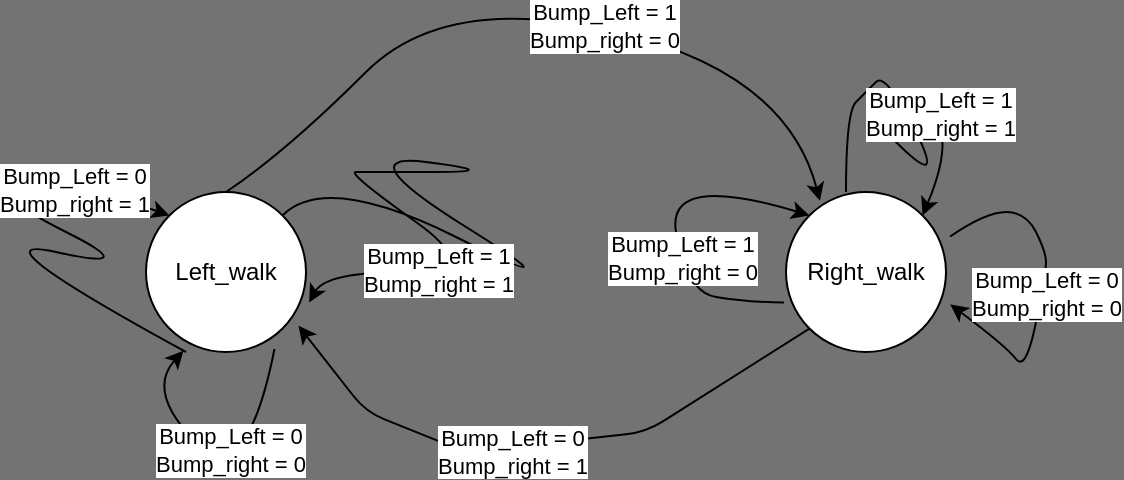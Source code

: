 <mxfile>
    <diagram id="0RaGL9G3iHv2ALPHQWGb" name="第 1 页">
        <mxGraphModel dx="887" dy="672" grid="1" gridSize="10" guides="1" tooltips="1" connect="1" arrows="1" fold="1" page="1" pageScale="1" pageWidth="827" pageHeight="1169" background="#737373" math="0" shadow="0">
            <root>
                <mxCell id="0"/>
                <mxCell id="1" parent="0"/>
                <mxCell id="2" value="Left_walk" style="ellipse;whiteSpace=wrap;html=1;aspect=fixed;fontColor=#000000;" parent="1" vertex="1">
                    <mxGeometry x="250" y="340" width="80" height="80" as="geometry"/>
                </mxCell>
                <mxCell id="7" style="edgeStyle=none;html=1;exitX=0;exitY=1;exitDx=0;exitDy=0;entryX=0.953;entryY=0.836;entryDx=0;entryDy=0;entryPerimeter=0;fontColor=#000000;" parent="1" source="3" target="2" edge="1">
                    <mxGeometry relative="1" as="geometry">
                        <Array as="points">
                            <mxPoint x="500" y="460"/>
                            <mxPoint x="410" y="470"/>
                            <mxPoint x="360" y="450"/>
                        </Array>
                    </mxGeometry>
                </mxCell>
                <mxCell id="8" value="Text" style="edgeLabel;html=1;align=center;verticalAlign=middle;resizable=0;points=[];fontColor=#000000;" parent="7" vertex="1" connectable="0">
                    <mxGeometry x="0.111" y="3" relative="1" as="geometry">
                        <mxPoint as="offset"/>
                    </mxGeometry>
                </mxCell>
                <mxCell id="9" value="Text" style="edgeLabel;html=1;align=center;verticalAlign=middle;resizable=0;points=[];fontColor=#000000;" parent="7" vertex="1" connectable="0">
                    <mxGeometry x="0.1" y="2" relative="1" as="geometry">
                        <mxPoint as="offset"/>
                    </mxGeometry>
                </mxCell>
                <mxCell id="10" value="Bump_Left = 0&lt;br&gt;Bump_right = 1" style="edgeLabel;html=1;align=center;verticalAlign=middle;resizable=0;points=[];fontColor=#000000;" parent="7" vertex="1" connectable="0">
                    <mxGeometry x="0.114" y="2" relative="1" as="geometry">
                        <mxPoint as="offset"/>
                    </mxGeometry>
                </mxCell>
                <mxCell id="3" value="Right_walk" style="ellipse;whiteSpace=wrap;html=1;aspect=fixed;fontColor=#000000;" parent="1" vertex="1">
                    <mxGeometry x="570" y="340" width="80" height="80" as="geometry"/>
                </mxCell>
                <mxCell id="4" value="" style="curved=1;endArrow=classic;html=1;exitX=0.5;exitY=0;exitDx=0;exitDy=0;entryX=0.212;entryY=0.055;entryDx=0;entryDy=0;entryPerimeter=0;fontColor=#000000;" parent="1" source="2" target="3" edge="1">
                    <mxGeometry width="50" height="50" relative="1" as="geometry">
                        <mxPoint x="280" y="350" as="sourcePoint"/>
                        <mxPoint x="330" y="300" as="targetPoint"/>
                        <Array as="points">
                            <mxPoint x="320" y="320"/>
                            <mxPoint x="400" y="240"/>
                            <mxPoint x="570" y="280"/>
                        </Array>
                    </mxGeometry>
                </mxCell>
                <mxCell id="6" value="Bump_Left = 1&lt;br&gt;Bump_right = 0" style="edgeLabel;html=1;align=center;verticalAlign=middle;resizable=0;points=[];fontColor=#000000;" parent="4" vertex="1" connectable="0">
                    <mxGeometry x="0.179" y="2" relative="1" as="geometry">
                        <mxPoint as="offset"/>
                    </mxGeometry>
                </mxCell>
                <mxCell id="14" value="" style="curved=1;endArrow=classic;html=1;entryX=0;entryY=0;entryDx=0;entryDy=0;exitX=-0.012;exitY=0.691;exitDx=0;exitDy=0;exitPerimeter=0;fontColor=#000000;" parent="1" source="3" target="3" edge="1">
                    <mxGeometry width="50" height="50" relative="1" as="geometry">
                        <mxPoint x="510" y="380" as="sourcePoint"/>
                        <mxPoint x="560" y="330" as="targetPoint"/>
                        <Array as="points">
                            <mxPoint x="550" y="395"/>
                            <mxPoint x="520" y="390"/>
                            <mxPoint x="510" y="330"/>
                        </Array>
                    </mxGeometry>
                </mxCell>
                <mxCell id="15" value="Bump_Left = 1&lt;br&gt;Bump_right = 0" style="edgeLabel;html=1;align=center;verticalAlign=middle;resizable=0;points=[];fontColor=#000000;" parent="14" vertex="1" connectable="0">
                    <mxGeometry x="-0.281" y="-1" relative="1" as="geometry">
                        <mxPoint as="offset"/>
                    </mxGeometry>
                </mxCell>
                <mxCell id="16" value="" style="curved=1;endArrow=classic;html=1;entryX=1.026;entryY=0.702;entryDx=0;entryDy=0;entryPerimeter=0;exitX=1.026;exitY=0.278;exitDx=0;exitDy=0;exitPerimeter=0;fontColor=#000000;" parent="1" source="3" target="3" edge="1">
                    <mxGeometry width="50" height="50" relative="1" as="geometry">
                        <mxPoint x="650" y="390" as="sourcePoint"/>
                        <mxPoint x="659" y="430" as="targetPoint"/>
                        <Array as="points">
                            <mxPoint x="670" y="350"/>
                            <mxPoint x="690" y="350"/>
                            <mxPoint x="700" y="370"/>
                            <mxPoint x="700" y="380"/>
                            <mxPoint x="690" y="430"/>
                            <mxPoint x="680" y="417"/>
                        </Array>
                    </mxGeometry>
                </mxCell>
                <mxCell id="17" value="Bump_Left = 0&lt;br&gt;Bump_right = 0" style="edgeLabel;html=1;align=center;verticalAlign=middle;resizable=0;points=[];fontColor=#000000;" parent="16" vertex="1" connectable="0">
                    <mxGeometry x="-0.04" y="2" relative="1" as="geometry">
                        <mxPoint as="offset"/>
                    </mxGeometry>
                </mxCell>
                <mxCell id="18" value="" style="curved=1;endArrow=classic;html=1;entryX=1;entryY=0;entryDx=0;entryDy=0;fontColor=#000000;" parent="1" target="3" edge="1">
                    <mxGeometry width="50" height="50" relative="1" as="geometry">
                        <mxPoint x="600" y="340" as="sourcePoint"/>
                        <mxPoint x="650" y="340" as="targetPoint"/>
                        <Array as="points">
                            <mxPoint x="600" y="300"/>
                            <mxPoint x="610" y="290"/>
                            <mxPoint x="620" y="280"/>
                            <mxPoint x="650" y="340"/>
                            <mxPoint x="600" y="290"/>
                            <mxPoint x="660" y="300"/>
                        </Array>
                    </mxGeometry>
                </mxCell>
                <mxCell id="19" value="Bump_Left = 1&lt;br&gt;Bump_right = 1" style="edgeLabel;html=1;align=center;verticalAlign=middle;resizable=0;points=[];fontColor=#000000;" parent="18" vertex="1" connectable="0">
                    <mxGeometry x="0.571" y="-3" relative="1" as="geometry">
                        <mxPoint as="offset"/>
                    </mxGeometry>
                </mxCell>
                <mxCell id="20" value="" style="curved=1;endArrow=classic;html=1;exitX=1;exitY=0;exitDx=0;exitDy=0;entryX=1.02;entryY=0.691;entryDx=0;entryDy=0;entryPerimeter=0;fontColor=#000000;" parent="1" source="2" target="2" edge="1">
                    <mxGeometry width="50" height="50" relative="1" as="geometry">
                        <mxPoint x="350" y="370" as="sourcePoint"/>
                        <mxPoint x="410" y="390" as="targetPoint"/>
                        <Array as="points">
                            <mxPoint x="340" y="330"/>
                            <mxPoint x="470" y="395"/>
                            <mxPoint x="350" y="320"/>
                            <mxPoint x="430" y="330"/>
                            <mxPoint x="360" y="330"/>
                            <mxPoint x="350" y="330"/>
                            <mxPoint x="420" y="380"/>
                            <mxPoint x="340" y="380"/>
                        </Array>
                    </mxGeometry>
                </mxCell>
                <mxCell id="21" value="Bump_Left = 1&lt;br&gt;Bump_right = 1" style="edgeLabel;html=1;align=center;verticalAlign=middle;resizable=0;points=[];fontColor=#000000;" parent="20" vertex="1" connectable="0">
                    <mxGeometry x="0.779" y="-1" relative="1" as="geometry">
                        <mxPoint as="offset"/>
                    </mxGeometry>
                </mxCell>
                <mxCell id="22" value="" style="curved=1;endArrow=classic;html=1;exitX=0.25;exitY=1;exitDx=0;exitDy=0;exitPerimeter=0;entryX=0;entryY=0;entryDx=0;entryDy=0;fontColor=#000000;" parent="1" source="2" target="2" edge="1">
                    <mxGeometry width="50" height="50" relative="1" as="geometry">
                        <mxPoint x="200" y="380" as="sourcePoint"/>
                        <mxPoint x="250" y="330" as="targetPoint"/>
                        <Array as="points">
                            <mxPoint x="160" y="360"/>
                            <mxPoint x="250" y="380"/>
                            <mxPoint x="170" y="340"/>
                            <mxPoint x="200" y="330"/>
                        </Array>
                    </mxGeometry>
                </mxCell>
                <mxCell id="23" value="Bump_Left = 0&lt;br&gt;Bump_right = 1" style="edgeLabel;html=1;align=center;verticalAlign=middle;resizable=0;points=[];fontColor=#000000;" parent="22" vertex="1" connectable="0">
                    <mxGeometry x="0.76" y="-3" relative="1" as="geometry">
                        <mxPoint x="-1" as="offset"/>
                    </mxGeometry>
                </mxCell>
                <mxCell id="24" value="" style="curved=1;endArrow=classic;html=1;entryX=0.234;entryY=0.992;entryDx=0;entryDy=0;entryPerimeter=0;exitX=0.803;exitY=0.981;exitDx=0;exitDy=0;exitPerimeter=0;fontColor=#000000;" parent="1" source="2" target="2" edge="1">
                    <mxGeometry width="50" height="50" relative="1" as="geometry">
                        <mxPoint x="250" y="490" as="sourcePoint"/>
                        <mxPoint x="300" y="440" as="targetPoint"/>
                        <Array as="points">
                            <mxPoint x="300" y="490"/>
                            <mxPoint x="250" y="440"/>
                        </Array>
                    </mxGeometry>
                </mxCell>
                <mxCell id="25" value="Bump_Left = 0&lt;br&gt;Bump_right = 0" style="edgeLabel;html=1;align=center;verticalAlign=middle;resizable=0;points=[];fontColor=#000000;" parent="24" vertex="1" connectable="0">
                    <mxGeometry x="0.093" y="-9" relative="1" as="geometry">
                        <mxPoint as="offset"/>
                    </mxGeometry>
                </mxCell>
            </root>
        </mxGraphModel>
    </diagram>
</mxfile>